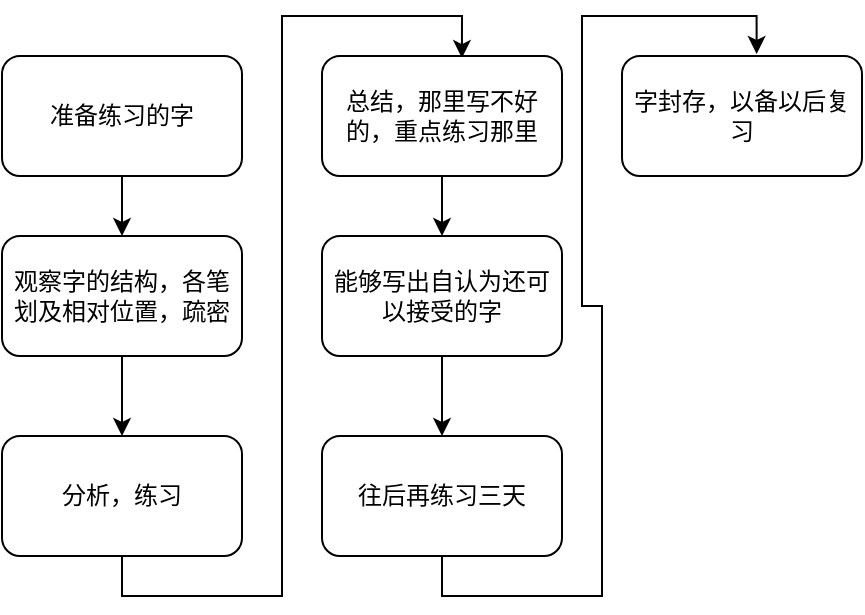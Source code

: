 <mxfile version="12.3.6" type="github" pages="1">
  <diagram id="O_Mb1Z1oYosHWulNeuBh" name="Page-1">
    <mxGraphModel dx="782" dy="476" grid="1" gridSize="10" guides="1" tooltips="1" connect="1" arrows="1" fold="1" page="1" pageScale="1" pageWidth="850" pageHeight="1100" math="0" shadow="0">
      <root>
        <mxCell id="0"/>
        <mxCell id="1" parent="0"/>
        <mxCell id="PNdPc0v2a69JPHsaWGF1-9" style="edgeStyle=orthogonalEdgeStyle;rounded=0;orthogonalLoop=1;jettySize=auto;html=1;exitX=0.5;exitY=1;exitDx=0;exitDy=0;entryX=0.5;entryY=0;entryDx=0;entryDy=0;" edge="1" parent="1" source="PNdPc0v2a69JPHsaWGF1-1" target="PNdPc0v2a69JPHsaWGF1-2">
          <mxGeometry relative="1" as="geometry"/>
        </mxCell>
        <mxCell id="PNdPc0v2a69JPHsaWGF1-1" value="准备练习的字" style="rounded=1;whiteSpace=wrap;html=1;" vertex="1" parent="1">
          <mxGeometry x="160" y="120" width="120" height="60" as="geometry"/>
        </mxCell>
        <mxCell id="PNdPc0v2a69JPHsaWGF1-10" style="edgeStyle=orthogonalEdgeStyle;rounded=0;orthogonalLoop=1;jettySize=auto;html=1;exitX=0.5;exitY=1;exitDx=0;exitDy=0;entryX=0.5;entryY=0;entryDx=0;entryDy=0;" edge="1" parent="1" source="PNdPc0v2a69JPHsaWGF1-2" target="PNdPc0v2a69JPHsaWGF1-3">
          <mxGeometry relative="1" as="geometry"/>
        </mxCell>
        <mxCell id="PNdPc0v2a69JPHsaWGF1-2" value="观察字的结构，各笔划及相对位置，疏密" style="rounded=1;whiteSpace=wrap;html=1;" vertex="1" parent="1">
          <mxGeometry x="160" y="210" width="120" height="60" as="geometry"/>
        </mxCell>
        <mxCell id="PNdPc0v2a69JPHsaWGF1-11" style="edgeStyle=orthogonalEdgeStyle;rounded=0;orthogonalLoop=1;jettySize=auto;html=1;exitX=0.5;exitY=1;exitDx=0;exitDy=0;entryX=0.583;entryY=0.017;entryDx=0;entryDy=0;entryPerimeter=0;" edge="1" parent="1" source="PNdPc0v2a69JPHsaWGF1-3" target="PNdPc0v2a69JPHsaWGF1-4">
          <mxGeometry relative="1" as="geometry"/>
        </mxCell>
        <mxCell id="PNdPc0v2a69JPHsaWGF1-3" value="分析，练习" style="rounded=1;whiteSpace=wrap;html=1;" vertex="1" parent="1">
          <mxGeometry x="160" y="310" width="120" height="60" as="geometry"/>
        </mxCell>
        <mxCell id="PNdPc0v2a69JPHsaWGF1-12" style="edgeStyle=orthogonalEdgeStyle;rounded=0;orthogonalLoop=1;jettySize=auto;html=1;exitX=0.5;exitY=1;exitDx=0;exitDy=0;entryX=0.5;entryY=0;entryDx=0;entryDy=0;" edge="1" parent="1" source="PNdPc0v2a69JPHsaWGF1-4" target="PNdPc0v2a69JPHsaWGF1-5">
          <mxGeometry relative="1" as="geometry"/>
        </mxCell>
        <mxCell id="PNdPc0v2a69JPHsaWGF1-4" value="总结，那里写不好的，重点练习那里" style="rounded=1;whiteSpace=wrap;html=1;" vertex="1" parent="1">
          <mxGeometry x="320" y="120" width="120" height="60" as="geometry"/>
        </mxCell>
        <mxCell id="PNdPc0v2a69JPHsaWGF1-13" style="edgeStyle=orthogonalEdgeStyle;rounded=0;orthogonalLoop=1;jettySize=auto;html=1;exitX=0.5;exitY=1;exitDx=0;exitDy=0;entryX=0.5;entryY=0;entryDx=0;entryDy=0;" edge="1" parent="1" source="PNdPc0v2a69JPHsaWGF1-5" target="PNdPc0v2a69JPHsaWGF1-6">
          <mxGeometry relative="1" as="geometry"/>
        </mxCell>
        <mxCell id="PNdPc0v2a69JPHsaWGF1-5" value="能够写出自认为还可以接受的字" style="rounded=1;whiteSpace=wrap;html=1;" vertex="1" parent="1">
          <mxGeometry x="320" y="210" width="120" height="60" as="geometry"/>
        </mxCell>
        <mxCell id="PNdPc0v2a69JPHsaWGF1-14" style="edgeStyle=orthogonalEdgeStyle;rounded=0;orthogonalLoop=1;jettySize=auto;html=1;exitX=0.5;exitY=1;exitDx=0;exitDy=0;entryX=0.561;entryY=-0.017;entryDx=0;entryDy=0;entryPerimeter=0;" edge="1" parent="1" source="PNdPc0v2a69JPHsaWGF1-6" target="PNdPc0v2a69JPHsaWGF1-7">
          <mxGeometry relative="1" as="geometry"/>
        </mxCell>
        <mxCell id="PNdPc0v2a69JPHsaWGF1-6" value="往后再练习三天" style="rounded=1;whiteSpace=wrap;html=1;" vertex="1" parent="1">
          <mxGeometry x="320" y="310" width="120" height="60" as="geometry"/>
        </mxCell>
        <mxCell id="PNdPc0v2a69JPHsaWGF1-7" value="字封存，以备以后复习" style="rounded=1;whiteSpace=wrap;html=1;" vertex="1" parent="1">
          <mxGeometry x="470" y="120" width="120" height="60" as="geometry"/>
        </mxCell>
      </root>
    </mxGraphModel>
  </diagram>
</mxfile>
